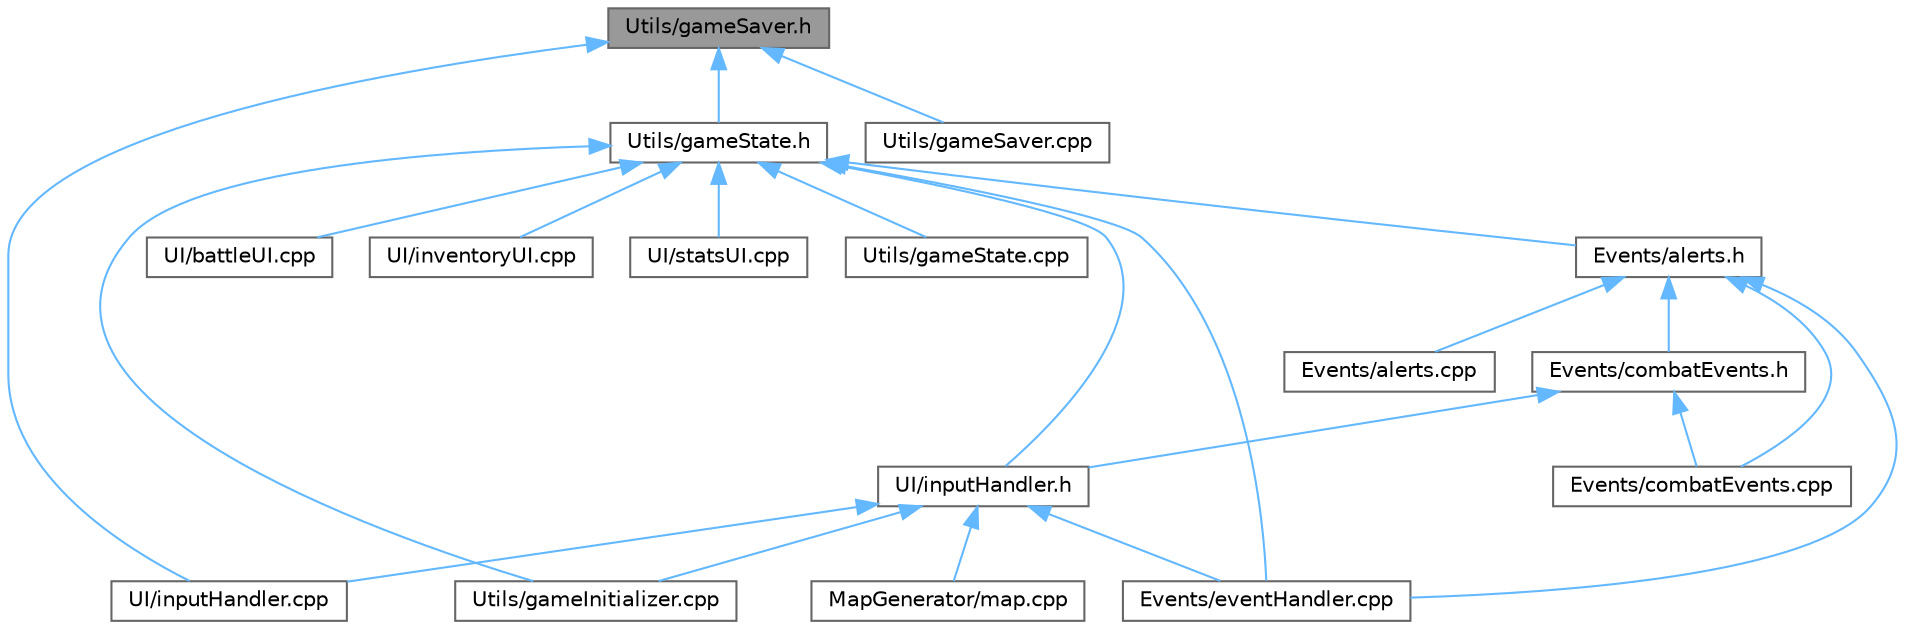 digraph "Utils/gameSaver.h"
{
 // LATEX_PDF_SIZE
  bgcolor="transparent";
  edge [fontname=Helvetica,fontsize=10,labelfontname=Helvetica,labelfontsize=10];
  node [fontname=Helvetica,fontsize=10,shape=box,height=0.2,width=0.4];
  Node1 [id="Node000001",label="Utils/gameSaver.h",height=0.2,width=0.4,color="gray40", fillcolor="grey60", style="filled", fontcolor="black",tooltip=" "];
  Node1 -> Node2 [id="edge22_Node000001_Node000002",dir="back",color="steelblue1",style="solid",tooltip=" "];
  Node2 [id="Node000002",label="UI/inputHandler.cpp",height=0.2,width=0.4,color="grey40", fillcolor="white", style="filled",URL="$input_handler_8cpp.html",tooltip=" "];
  Node1 -> Node3 [id="edge23_Node000001_Node000003",dir="back",color="steelblue1",style="solid",tooltip=" "];
  Node3 [id="Node000003",label="Utils/gameSaver.cpp",height=0.2,width=0.4,color="grey40", fillcolor="white", style="filled",URL="$game_saver_8cpp.html",tooltip=" "];
  Node1 -> Node4 [id="edge24_Node000001_Node000004",dir="back",color="steelblue1",style="solid",tooltip=" "];
  Node4 [id="Node000004",label="Utils/gameState.h",height=0.2,width=0.4,color="grey40", fillcolor="white", style="filled",URL="$game_state_8h.html",tooltip=" "];
  Node4 -> Node5 [id="edge25_Node000004_Node000005",dir="back",color="steelblue1",style="solid",tooltip=" "];
  Node5 [id="Node000005",label="Events/alerts.h",height=0.2,width=0.4,color="grey40", fillcolor="white", style="filled",URL="$alerts_8h.html",tooltip=" "];
  Node5 -> Node6 [id="edge26_Node000005_Node000006",dir="back",color="steelblue1",style="solid",tooltip=" "];
  Node6 [id="Node000006",label="Events/alerts.cpp",height=0.2,width=0.4,color="grey40", fillcolor="white", style="filled",URL="$alerts_8cpp.html",tooltip=" "];
  Node5 -> Node7 [id="edge27_Node000005_Node000007",dir="back",color="steelblue1",style="solid",tooltip=" "];
  Node7 [id="Node000007",label="Events/combatEvents.cpp",height=0.2,width=0.4,color="grey40", fillcolor="white", style="filled",URL="$combat_events_8cpp.html",tooltip=" "];
  Node5 -> Node8 [id="edge28_Node000005_Node000008",dir="back",color="steelblue1",style="solid",tooltip=" "];
  Node8 [id="Node000008",label="Events/combatEvents.h",height=0.2,width=0.4,color="grey40", fillcolor="white", style="filled",URL="$combat_events_8h.html",tooltip=" "];
  Node8 -> Node7 [id="edge29_Node000008_Node000007",dir="back",color="steelblue1",style="solid",tooltip=" "];
  Node8 -> Node9 [id="edge30_Node000008_Node000009",dir="back",color="steelblue1",style="solid",tooltip=" "];
  Node9 [id="Node000009",label="UI/inputHandler.h",height=0.2,width=0.4,color="grey40", fillcolor="white", style="filled",URL="$input_handler_8h.html",tooltip=" "];
  Node9 -> Node10 [id="edge31_Node000009_Node000010",dir="back",color="steelblue1",style="solid",tooltip=" "];
  Node10 [id="Node000010",label="Events/eventHandler.cpp",height=0.2,width=0.4,color="grey40", fillcolor="white", style="filled",URL="$event_handler_8cpp.html",tooltip=" "];
  Node9 -> Node11 [id="edge32_Node000009_Node000011",dir="back",color="steelblue1",style="solid",tooltip=" "];
  Node11 [id="Node000011",label="MapGenerator/map.cpp",height=0.2,width=0.4,color="grey40", fillcolor="white", style="filled",URL="$map_8cpp.html",tooltip=" "];
  Node9 -> Node2 [id="edge33_Node000009_Node000002",dir="back",color="steelblue1",style="solid",tooltip=" "];
  Node9 -> Node12 [id="edge34_Node000009_Node000012",dir="back",color="steelblue1",style="solid",tooltip=" "];
  Node12 [id="Node000012",label="Utils/gameInitializer.cpp",height=0.2,width=0.4,color="grey40", fillcolor="white", style="filled",URL="$game_initializer_8cpp.html",tooltip=" "];
  Node5 -> Node10 [id="edge35_Node000005_Node000010",dir="back",color="steelblue1",style="solid",tooltip=" "];
  Node4 -> Node10 [id="edge36_Node000004_Node000010",dir="back",color="steelblue1",style="solid",tooltip=" "];
  Node4 -> Node13 [id="edge37_Node000004_Node000013",dir="back",color="steelblue1",style="solid",tooltip=" "];
  Node13 [id="Node000013",label="UI/battleUI.cpp",height=0.2,width=0.4,color="grey40", fillcolor="white", style="filled",URL="$battle_u_i_8cpp.html",tooltip=" "];
  Node4 -> Node9 [id="edge38_Node000004_Node000009",dir="back",color="steelblue1",style="solid",tooltip=" "];
  Node4 -> Node14 [id="edge39_Node000004_Node000014",dir="back",color="steelblue1",style="solid",tooltip=" "];
  Node14 [id="Node000014",label="UI/inventoryUI.cpp",height=0.2,width=0.4,color="grey40", fillcolor="white", style="filled",URL="$inventory_u_i_8cpp.html",tooltip=" "];
  Node4 -> Node15 [id="edge40_Node000004_Node000015",dir="back",color="steelblue1",style="solid",tooltip=" "];
  Node15 [id="Node000015",label="UI/statsUI.cpp",height=0.2,width=0.4,color="grey40", fillcolor="white", style="filled",URL="$stats_u_i_8cpp.html",tooltip=" "];
  Node4 -> Node12 [id="edge41_Node000004_Node000012",dir="back",color="steelblue1",style="solid",tooltip=" "];
  Node4 -> Node16 [id="edge42_Node000004_Node000016",dir="back",color="steelblue1",style="solid",tooltip=" "];
  Node16 [id="Node000016",label="Utils/gameState.cpp",height=0.2,width=0.4,color="grey40", fillcolor="white", style="filled",URL="$game_state_8cpp.html",tooltip=" "];
}
